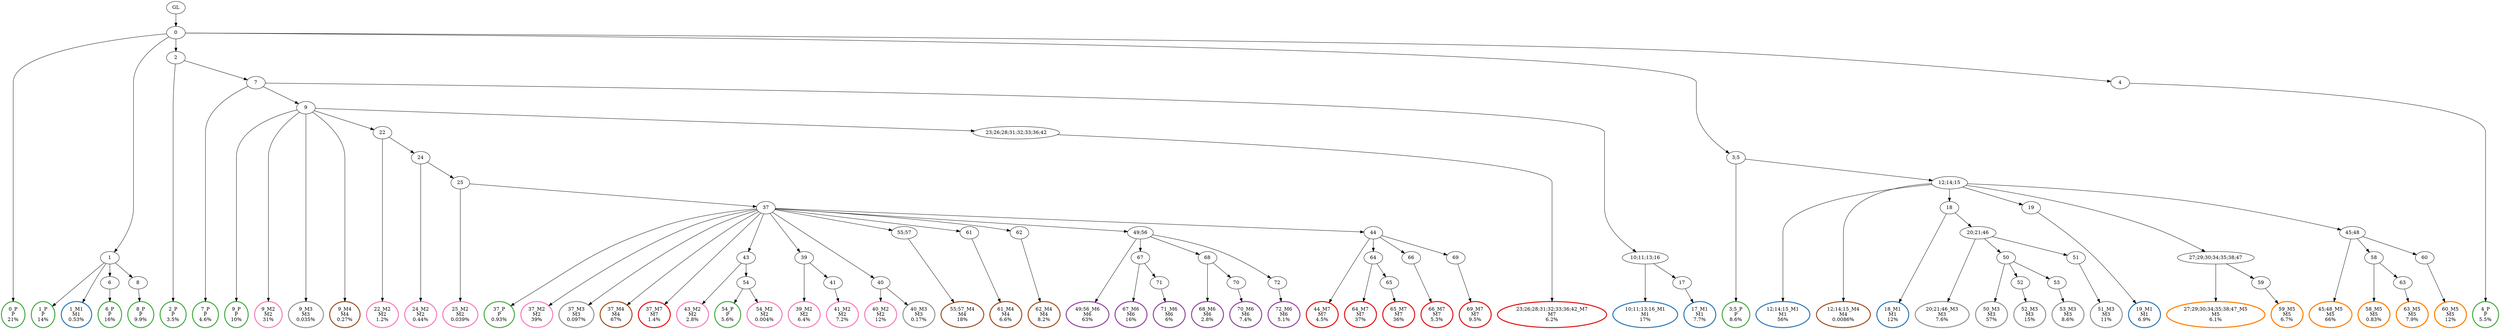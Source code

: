 digraph T {
	{
		rank=same
		107 [penwidth=3,colorscheme=set19,color=3,label="0_P\nP\n21%"]
		105 [penwidth=3,colorscheme=set19,color=3,label="1_P\nP\n14%"]
		103 [penwidth=3,colorscheme=set19,color=3,label="6_P\nP\n16%"]
		101 [penwidth=3,colorscheme=set19,color=3,label="8_P\nP\n9.9%"]
		99 [penwidth=3,colorscheme=set19,color=3,label="2_P\nP\n3.5%"]
		97 [penwidth=3,colorscheme=set19,color=3,label="7_P\nP\n4.6%"]
		95 [penwidth=3,colorscheme=set19,color=3,label="9_P\nP\n10%"]
		90 [penwidth=3,colorscheme=set19,color=3,label="37_P\nP\n0.93%"]
		87 [penwidth=3,colorscheme=set19,color=3,label="54_P\nP\n5.6%"]
		85 [penwidth=3,colorscheme=set19,color=3,label="3;5_P\nP\n8.6%"]
		83 [penwidth=3,colorscheme=set19,color=3,label="4_P\nP\n5.5%"]
		82 [penwidth=3,colorscheme=set19,color=2,label="1_M1\nM1\n0.53%"]
		80 [penwidth=3,colorscheme=set19,color=2,label="10;11;13;16_M1\nM1\n17%"]
		78 [penwidth=3,colorscheme=set19,color=2,label="17_M1\nM1\n7.7%"]
		76 [penwidth=3,colorscheme=set19,color=2,label="12;14;15_M1\nM1\n56%"]
		74 [penwidth=3,colorscheme=set19,color=2,label="18_M1\nM1\n12%"]
		72 [penwidth=3,colorscheme=set19,color=2,label="19_M1\nM1\n6.9%"]
		71 [penwidth=3,colorscheme=set19,color=8,label="9_M2\nM2\n31%"]
		70 [penwidth=3,colorscheme=set19,color=8,label="22_M2\nM2\n1.2%"]
		69 [penwidth=3,colorscheme=set19,color=8,label="24_M2\nM2\n0.44%"]
		68 [penwidth=3,colorscheme=set19,color=8,label="25_M2\nM2\n0.039%"]
		67 [penwidth=3,colorscheme=set19,color=8,label="37_M2\nM2\n39%"]
		65 [penwidth=3,colorscheme=set19,color=8,label="39_M2\nM2\n6.4%"]
		63 [penwidth=3,colorscheme=set19,color=8,label="41_M2\nM2\n7.2%"]
		61 [penwidth=3,colorscheme=set19,color=8,label="40_M2\nM2\n12%"]
		60 [penwidth=3,colorscheme=set19,color=8,label="43_M2\nM2\n2.8%"]
		59 [penwidth=3,colorscheme=set19,color=8,label="54_M2\nM2\n0.004%"]
		58 [penwidth=3,colorscheme=set19,color=9,label="9_M3\nM3\n0.035%"]
		57 [penwidth=3,colorscheme=set19,color=9,label="37_M3\nM3\n0.097%"]
		56 [penwidth=3,colorscheme=set19,color=9,label="40_M3\nM3\n0.17%"]
		54 [penwidth=3,colorscheme=set19,color=9,label="20;21;46_M3\nM3\n7.6%"]
		52 [penwidth=3,colorscheme=set19,color=9,label="50_M3\nM3\n57%"]
		50 [penwidth=3,colorscheme=set19,color=9,label="52_M3\nM3\n15%"]
		48 [penwidth=3,colorscheme=set19,color=9,label="53_M3\nM3\n8.6%"]
		46 [penwidth=3,colorscheme=set19,color=9,label="51_M3\nM3\n11%"]
		45 [penwidth=3,colorscheme=set19,color=7,label="9_M4\nM4\n0.27%"]
		44 [penwidth=3,colorscheme=set19,color=7,label="37_M4\nM4\n67%"]
		42 [penwidth=3,colorscheme=set19,color=7,label="55;57_M4\nM4\n18%"]
		40 [penwidth=3,colorscheme=set19,color=7,label="61_M4\nM4\n6.6%"]
		38 [penwidth=3,colorscheme=set19,color=7,label="62_M4\nM4\n8.2%"]
		37 [penwidth=3,colorscheme=set19,color=7,label="12;14;15_M4\nM4\n0.0086%"]
		35 [penwidth=3,colorscheme=set19,color=5,label="27;29;30;34;35;38;47_M5\nM5\n6.1%"]
		33 [penwidth=3,colorscheme=set19,color=5,label="59_M5\nM5\n6.7%"]
		31 [penwidth=3,colorscheme=set19,color=5,label="45;48_M5\nM5\n66%"]
		29 [penwidth=3,colorscheme=set19,color=5,label="58_M5\nM5\n0.83%"]
		27 [penwidth=3,colorscheme=set19,color=5,label="63_M5\nM5\n7.9%"]
		25 [penwidth=3,colorscheme=set19,color=5,label="60_M5\nM5\n12%"]
		23 [penwidth=3,colorscheme=set19,color=4,label="49;56_M6\nM6\n63%"]
		21 [penwidth=3,colorscheme=set19,color=4,label="67_M6\nM6\n16%"]
		19 [penwidth=3,colorscheme=set19,color=4,label="71_M6\nM6\n6%"]
		17 [penwidth=3,colorscheme=set19,color=4,label="68_M6\nM6\n2.8%"]
		15 [penwidth=3,colorscheme=set19,color=4,label="70_M6\nM6\n7.4%"]
		13 [penwidth=3,colorscheme=set19,color=4,label="72_M6\nM6\n5.1%"]
		12 [penwidth=3,colorscheme=set19,color=1,label="37_M7\nM7\n1.4%"]
		10 [penwidth=3,colorscheme=set19,color=1,label="44_M7\nM7\n4.5%"]
		8 [penwidth=3,colorscheme=set19,color=1,label="64_M7\nM7\n37%"]
		6 [penwidth=3,colorscheme=set19,color=1,label="65_M7\nM7\n36%"]
		4 [penwidth=3,colorscheme=set19,color=1,label="66_M7\nM7\n5.3%"]
		2 [penwidth=3,colorscheme=set19,color=1,label="69_M7\nM7\n9.5%"]
		0 [penwidth=3,colorscheme=set19,color=1,label="23;26;28;31;32;33;36;42_M7\nM7\n6.2%"]
	}
	109 [label="GL"]
	108 [label="0"]
	106 [label="1"]
	104 [label="6"]
	102 [label="8"]
	100 [label="2"]
	98 [label="7"]
	96 [label="9"]
	94 [label="22"]
	93 [label="24"]
	92 [label="25"]
	91 [label="37"]
	89 [label="43"]
	88 [label="54"]
	86 [label="3;5"]
	84 [label="4"]
	81 [label="10;11;13;16"]
	79 [label="17"]
	77 [label="12;14;15"]
	75 [label="18"]
	73 [label="19"]
	66 [label="39"]
	64 [label="41"]
	62 [label="40"]
	55 [label="20;21;46"]
	53 [label="50"]
	51 [label="52"]
	49 [label="53"]
	47 [label="51"]
	43 [label="55;57"]
	41 [label="61"]
	39 [label="62"]
	36 [label="27;29;30;34;35;38;47"]
	34 [label="59"]
	32 [label="45;48"]
	30 [label="58"]
	28 [label="63"]
	26 [label="60"]
	24 [label="49;56"]
	22 [label="67"]
	20 [label="71"]
	18 [label="68"]
	16 [label="70"]
	14 [label="72"]
	11 [label="44"]
	9 [label="64"]
	7 [label="65"]
	5 [label="66"]
	3 [label="69"]
	1 [label="23;26;28;31;32;33;36;42"]
	109 -> 108
	108 -> 107
	108 -> 106
	108 -> 100
	108 -> 86
	108 -> 84
	106 -> 105
	106 -> 104
	106 -> 102
	106 -> 82
	104 -> 103
	102 -> 101
	100 -> 99
	100 -> 98
	98 -> 97
	98 -> 96
	98 -> 81
	96 -> 95
	96 -> 94
	96 -> 71
	96 -> 58
	96 -> 45
	96 -> 1
	94 -> 93
	94 -> 70
	93 -> 92
	93 -> 69
	92 -> 91
	92 -> 68
	91 -> 90
	91 -> 89
	91 -> 67
	91 -> 66
	91 -> 62
	91 -> 57
	91 -> 44
	91 -> 43
	91 -> 41
	91 -> 39
	91 -> 24
	91 -> 12
	91 -> 11
	89 -> 88
	89 -> 60
	88 -> 87
	88 -> 59
	86 -> 85
	86 -> 77
	84 -> 83
	81 -> 80
	81 -> 79
	79 -> 78
	77 -> 76
	77 -> 75
	77 -> 73
	77 -> 37
	77 -> 36
	77 -> 32
	75 -> 74
	75 -> 55
	73 -> 72
	66 -> 65
	66 -> 64
	64 -> 63
	62 -> 61
	62 -> 56
	55 -> 54
	55 -> 53
	55 -> 47
	53 -> 52
	53 -> 51
	53 -> 49
	51 -> 50
	49 -> 48
	47 -> 46
	43 -> 42
	41 -> 40
	39 -> 38
	36 -> 35
	36 -> 34
	34 -> 33
	32 -> 31
	32 -> 30
	32 -> 26
	30 -> 29
	30 -> 28
	28 -> 27
	26 -> 25
	24 -> 23
	24 -> 22
	24 -> 18
	24 -> 14
	22 -> 21
	22 -> 20
	20 -> 19
	18 -> 17
	18 -> 16
	16 -> 15
	14 -> 13
	11 -> 10
	11 -> 9
	11 -> 5
	11 -> 3
	9 -> 8
	9 -> 7
	7 -> 6
	5 -> 4
	3 -> 2
	1 -> 0
}
